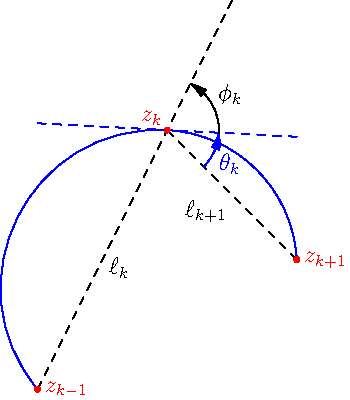 size(200);
pair z0=(0,0);
pair z1=(1,2);
pair z2=(2,1);

path g=z0..z1..z2;

label("$\ell_k$",z0--z1); // label placed at mid point of z0--z1

draw("$\ell_{k+1}$",z1--z2,dashed); // draw dashed black line

draw(z0--interp(z0,z1,1.5),dashed); // draw z0-z1 interpolated 1.5 units beyond z1?

pair d1=dir(g,1); // direction? 

draw(z1-d1..z1+d1,blue+dashed); // the tangent line?

draw(g,blue); // the circle

draw(Label("$\theta_k$",0.4),arc(z1,0.4,degrees(z2-z1),degrees(d1)),blue,Arrow,
     EndPenMargin);
draw("$\phi_k$",arc(z1,0.4,degrees(d1),degrees(z1-z0),CCW),Arrow,
     EndPenMargin);

dot("$z_{k-1}$" ,z0 ,   red);
dot("$z_k$"     ,z1 ,NW,red);
dot("$z_{k+1}$" ,z2 ,   red);

